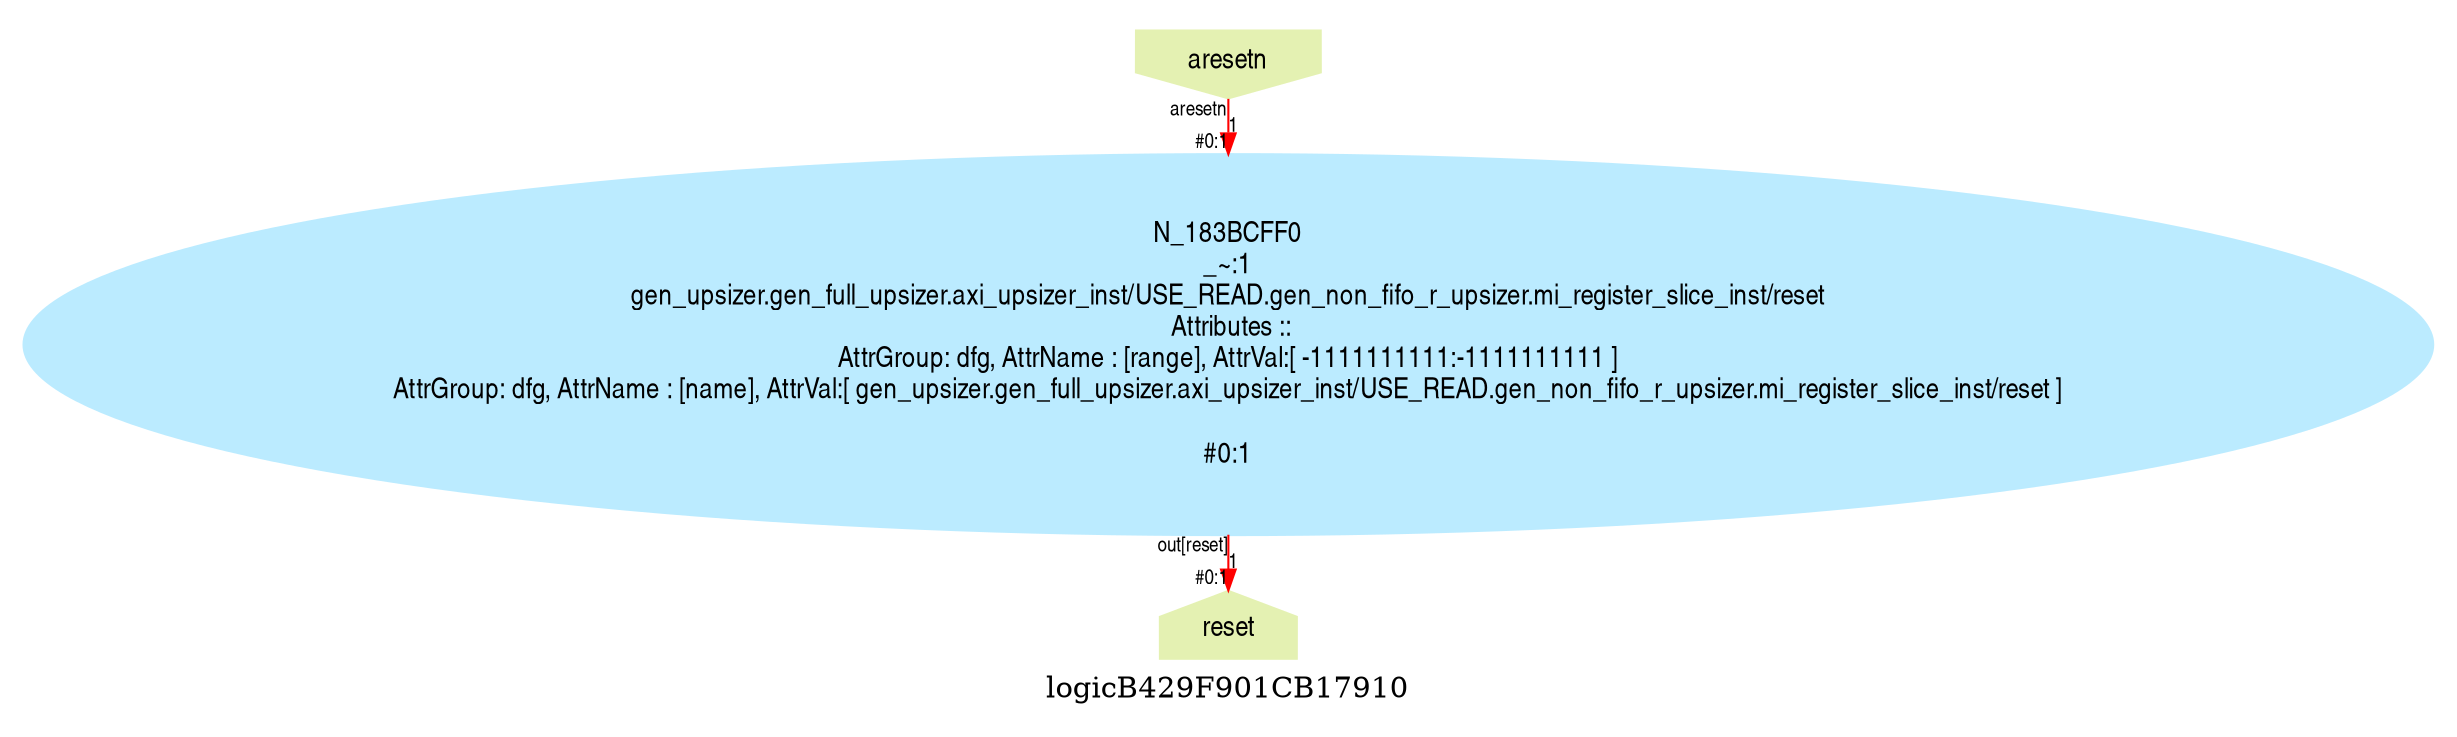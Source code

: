 digraph logicB429F901CB17910 {
graph [label="logicB429F901CB17910", margin="0.1,0.1", size="100,100", ranksep=0.1, splines=true];
node [style=filled, color="#ffee80", fontname=helveticanarrow];
edge [color="#ff0000", fontsize=10, fontname=helveticanarrow];
{ rank = source;logicB429F901CB17910_aresetn [label="aresetn", shape=invhouse, color="#e4f1b2"];
}
{ rank = sink;logicB429F901CB17910_reset [label="reset", shape=house, color="#e4f1b2"];
}
N_183BCFF0 [label="N_183BCFF0\n_~:1\ngen_upsizer.gen_full_upsizer.axi_upsizer_inst/USE_READ.gen_non_fifo_r_upsizer.mi_register_slice_inst/reset\n Attributes ::\nAttrGroup: dfg, AttrName : [range], AttrVal:[ -1111111111:-1111111111 ]\nAttrGroup: dfg, AttrName : [name], AttrVal:[ gen_upsizer.gen_full_upsizer.axi_upsizer_inst/USE_READ.gen_non_fifo_r_upsizer.mi_register_slice_inst/reset ]\n\n#0:1\n", color="#bbebff"];
logicB429F901CB17910_aresetn -> N_183BCFF0 [label="1", taillabel=<aresetn>, headlabel=<in>, headlabel=<#0:1>];
N_183BCFF0 -> logicB429F901CB17910_reset [label="1", taillabel=<out[reset]>, headlabel=<reset>, headlabel=<#0:1>];
}

